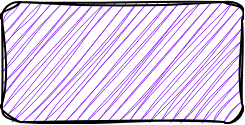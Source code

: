 <mxfile version="22.0.5" type="github">
  <diagram name="第 1 页" id="TaL1oua16KJfTjlPZrS8">
    <mxGraphModel dx="1492" dy="871" grid="1" gridSize="10" guides="1" tooltips="1" connect="1" arrows="1" fold="1" page="1" pageScale="1" pageWidth="827" pageHeight="1169" math="0" shadow="0">
      <root>
        <mxCell id="0" />
        <mxCell id="1" parent="0" />
        <mxCell id="jUduSlH1h3Vk4Ds-8Wch-1" value="" style="rounded=1;whiteSpace=wrap;html=1;fillStyle=hatch;fillColor=#9933FF;sketch=1;curveFitting=1;jiggle=2;" vertex="1" parent="1">
          <mxGeometry x="190" y="190" width="120" height="60" as="geometry" />
        </mxCell>
      </root>
    </mxGraphModel>
  </diagram>
</mxfile>
